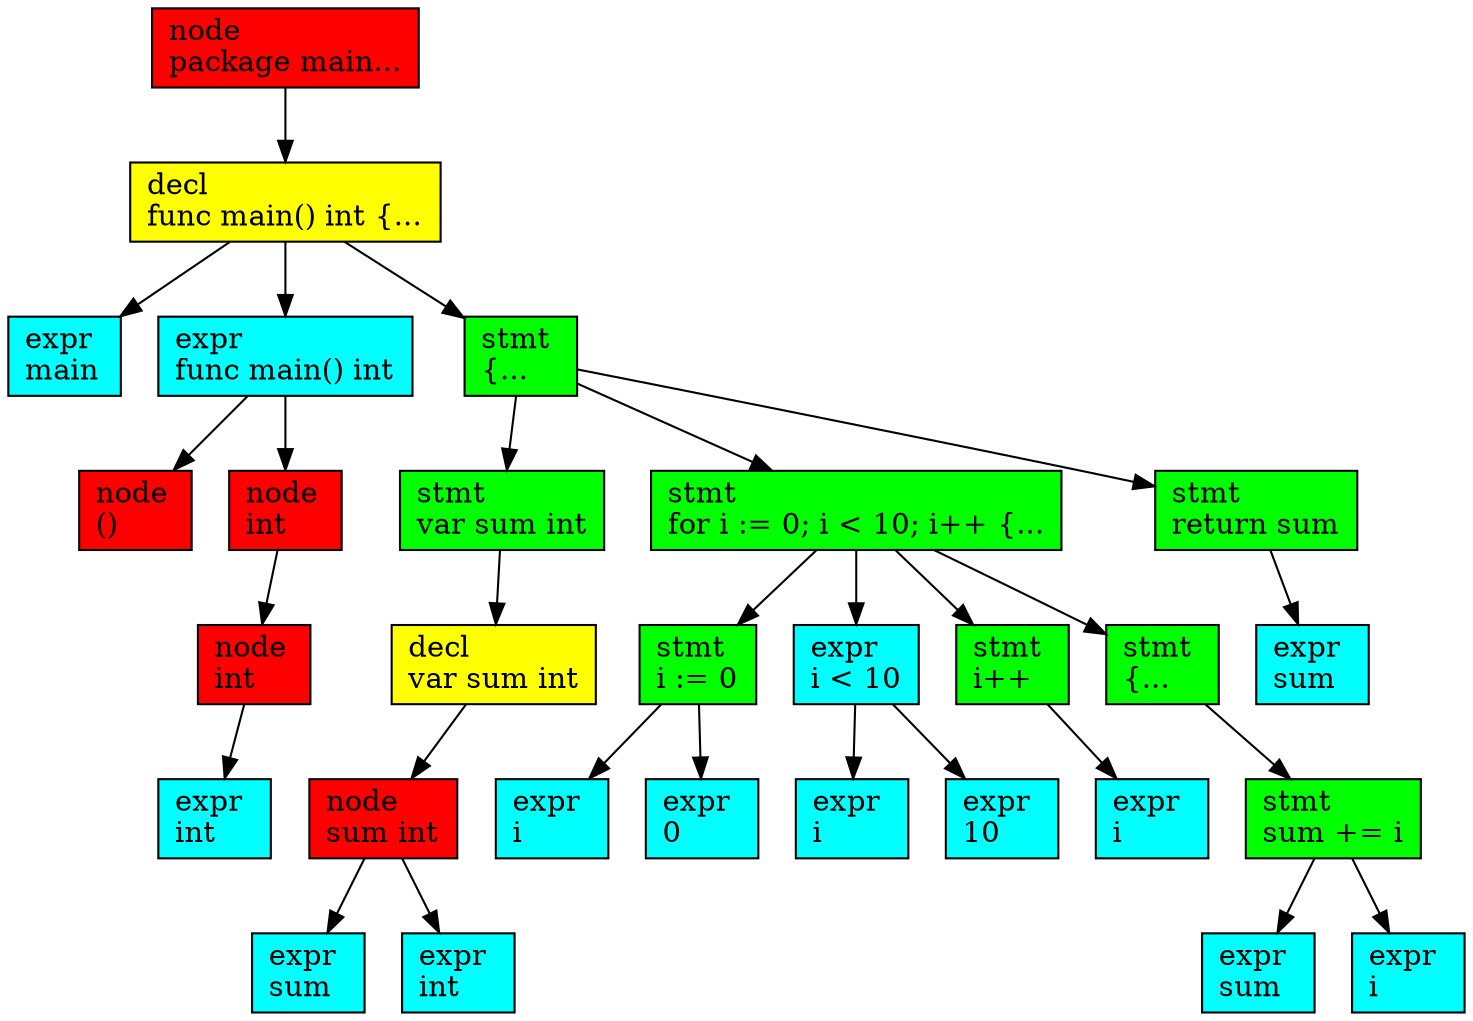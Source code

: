 digraph g {
	n0 [label = "node\lpackage main...\l", fillcolor = "#ff0000" style = "filled", shape = box, labeljust = l];
	n1 [label = "decl\lfunc main() int {...\l", fillcolor = "#ffff00" style = "filled", shape = box, labeljust = l];
	n2 [label = "expr\lmain\l", fillcolor = "#00ffff" style = "filled", shape = box, labeljust = l];
	n3 [label = "expr\lfunc main() int\l", fillcolor = "#00ffff" style = "filled", shape = box, labeljust = l];
	n4 [label = "node\l()\l", fillcolor = "#ff0000" style = "filled", shape = box, labeljust = l];
	n5 [label = "node\lint\l", fillcolor = "#ff0000" style = "filled", shape = box, labeljust = l];
	n6 [label = "node\lint\l", fillcolor = "#ff0000" style = "filled", shape = box, labeljust = l];
	n7 [label = "expr\lint\l", fillcolor = "#00ffff" style = "filled", shape = box, labeljust = l];
	n8 [label = "stmt\l{...\l", fillcolor = "#00ff00" style = "filled", shape = box, labeljust = l];
	n9 [label = "stmt\lvar sum int\l", fillcolor = "#00ff00" style = "filled", shape = box, labeljust = l];
	n10 [label = "decl\lvar sum int\l", fillcolor = "#ffff00" style = "filled", shape = box, labeljust = l];
	n11 [label = "node\lsum int\l", fillcolor = "#ff0000" style = "filled", shape = box, labeljust = l];
	n12 [label = "expr\lsum\l", fillcolor = "#00ffff" style = "filled", shape = box, labeljust = l];
	n13 [label = "expr\lint\l", fillcolor = "#00ffff" style = "filled", shape = box, labeljust = l];
	n14 [label = "stmt\lfor i := 0; i < 10; i++ {...\l", fillcolor = "#00ff00" style = "filled", shape = box, labeljust = l];
	n15 [label = "stmt\li := 0\l", fillcolor = "#00ff00" style = "filled", shape = box, labeljust = l];
	n16 [label = "expr\li\l", fillcolor = "#00ffff" style = "filled", shape = box, labeljust = l];
	n17 [label = "expr\l0\l", fillcolor = "#00ffff" style = "filled", shape = box, labeljust = l];
	n18 [label = "expr\li < 10\l", fillcolor = "#00ffff" style = "filled", shape = box, labeljust = l];
	n19 [label = "expr\li\l", fillcolor = "#00ffff" style = "filled", shape = box, labeljust = l];
	n20 [label = "expr\l10\l", fillcolor = "#00ffff" style = "filled", shape = box, labeljust = l];
	n21 [label = "stmt\li++\l", fillcolor = "#00ff00" style = "filled", shape = box, labeljust = l];
	n22 [label = "expr\li\l", fillcolor = "#00ffff" style = "filled", shape = box, labeljust = l];
	n23 [label = "stmt\l{...\l", fillcolor = "#00ff00" style = "filled", shape = box, labeljust = l];
	n24 [label = "stmt\lsum += i\l", fillcolor = "#00ff00" style = "filled", shape = box, labeljust = l];
	n25 [label = "expr\lsum\l", fillcolor = "#00ffff" style = "filled", shape = box, labeljust = l];
	n26 [label = "expr\li\l", fillcolor = "#00ffff" style = "filled", shape = box, labeljust = l];
	n27 [label = "stmt\lreturn sum\l", fillcolor = "#00ff00" style = "filled", shape = box, labeljust = l];
	n28 [label = "expr\lsum\l", fillcolor = "#00ffff" style = "filled", shape = box, labeljust = l];
	n0->n1
	n1->n2
	n1->n3
	n3->n4
	n3->n5
	n5->n6
	n6->n7
	n1->n8
	n8->n9
	n9->n10
	n10->n11
	n11->n12
	n11->n13
	n8->n14
	n14->n15
	n15->n16
	n15->n17
	n14->n18
	n18->n19
	n18->n20
	n14->n21
	n21->n22
	n14->n23
	n23->n24
	n24->n25
	n24->n26
	n8->n27
	n27->n28
}